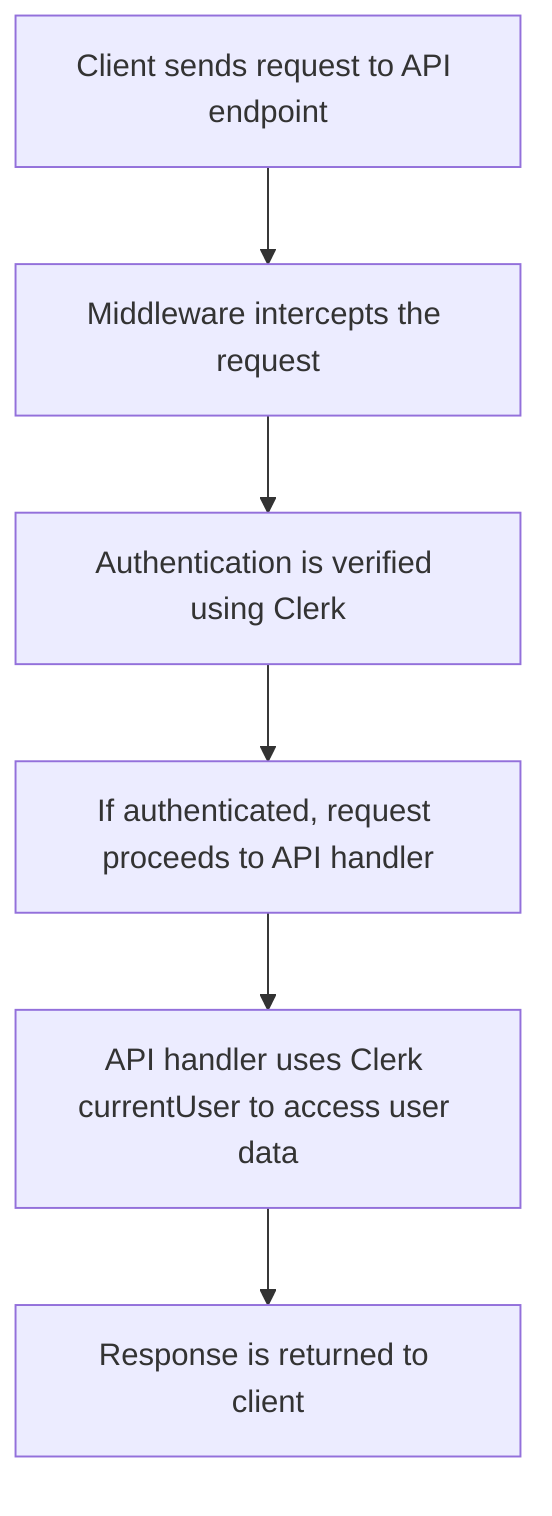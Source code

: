 flowchart TD
    %% API Authentication
    %% Process for authenticating API requests

    step1["Client sends request to API endpoint"]
    step1 --> step2
    step2["Middleware intercepts the request"]
    step2 --> step3
    step3["Authentication is verified using Clerk"]
    step3 --> step4
    step4["If authenticated, request proceeds to API handler"]
    step4 --> step5
    step5["API handler uses Clerk currentUser to access user data"]
    step5 --> step6
    step6["Response is returned to client"]